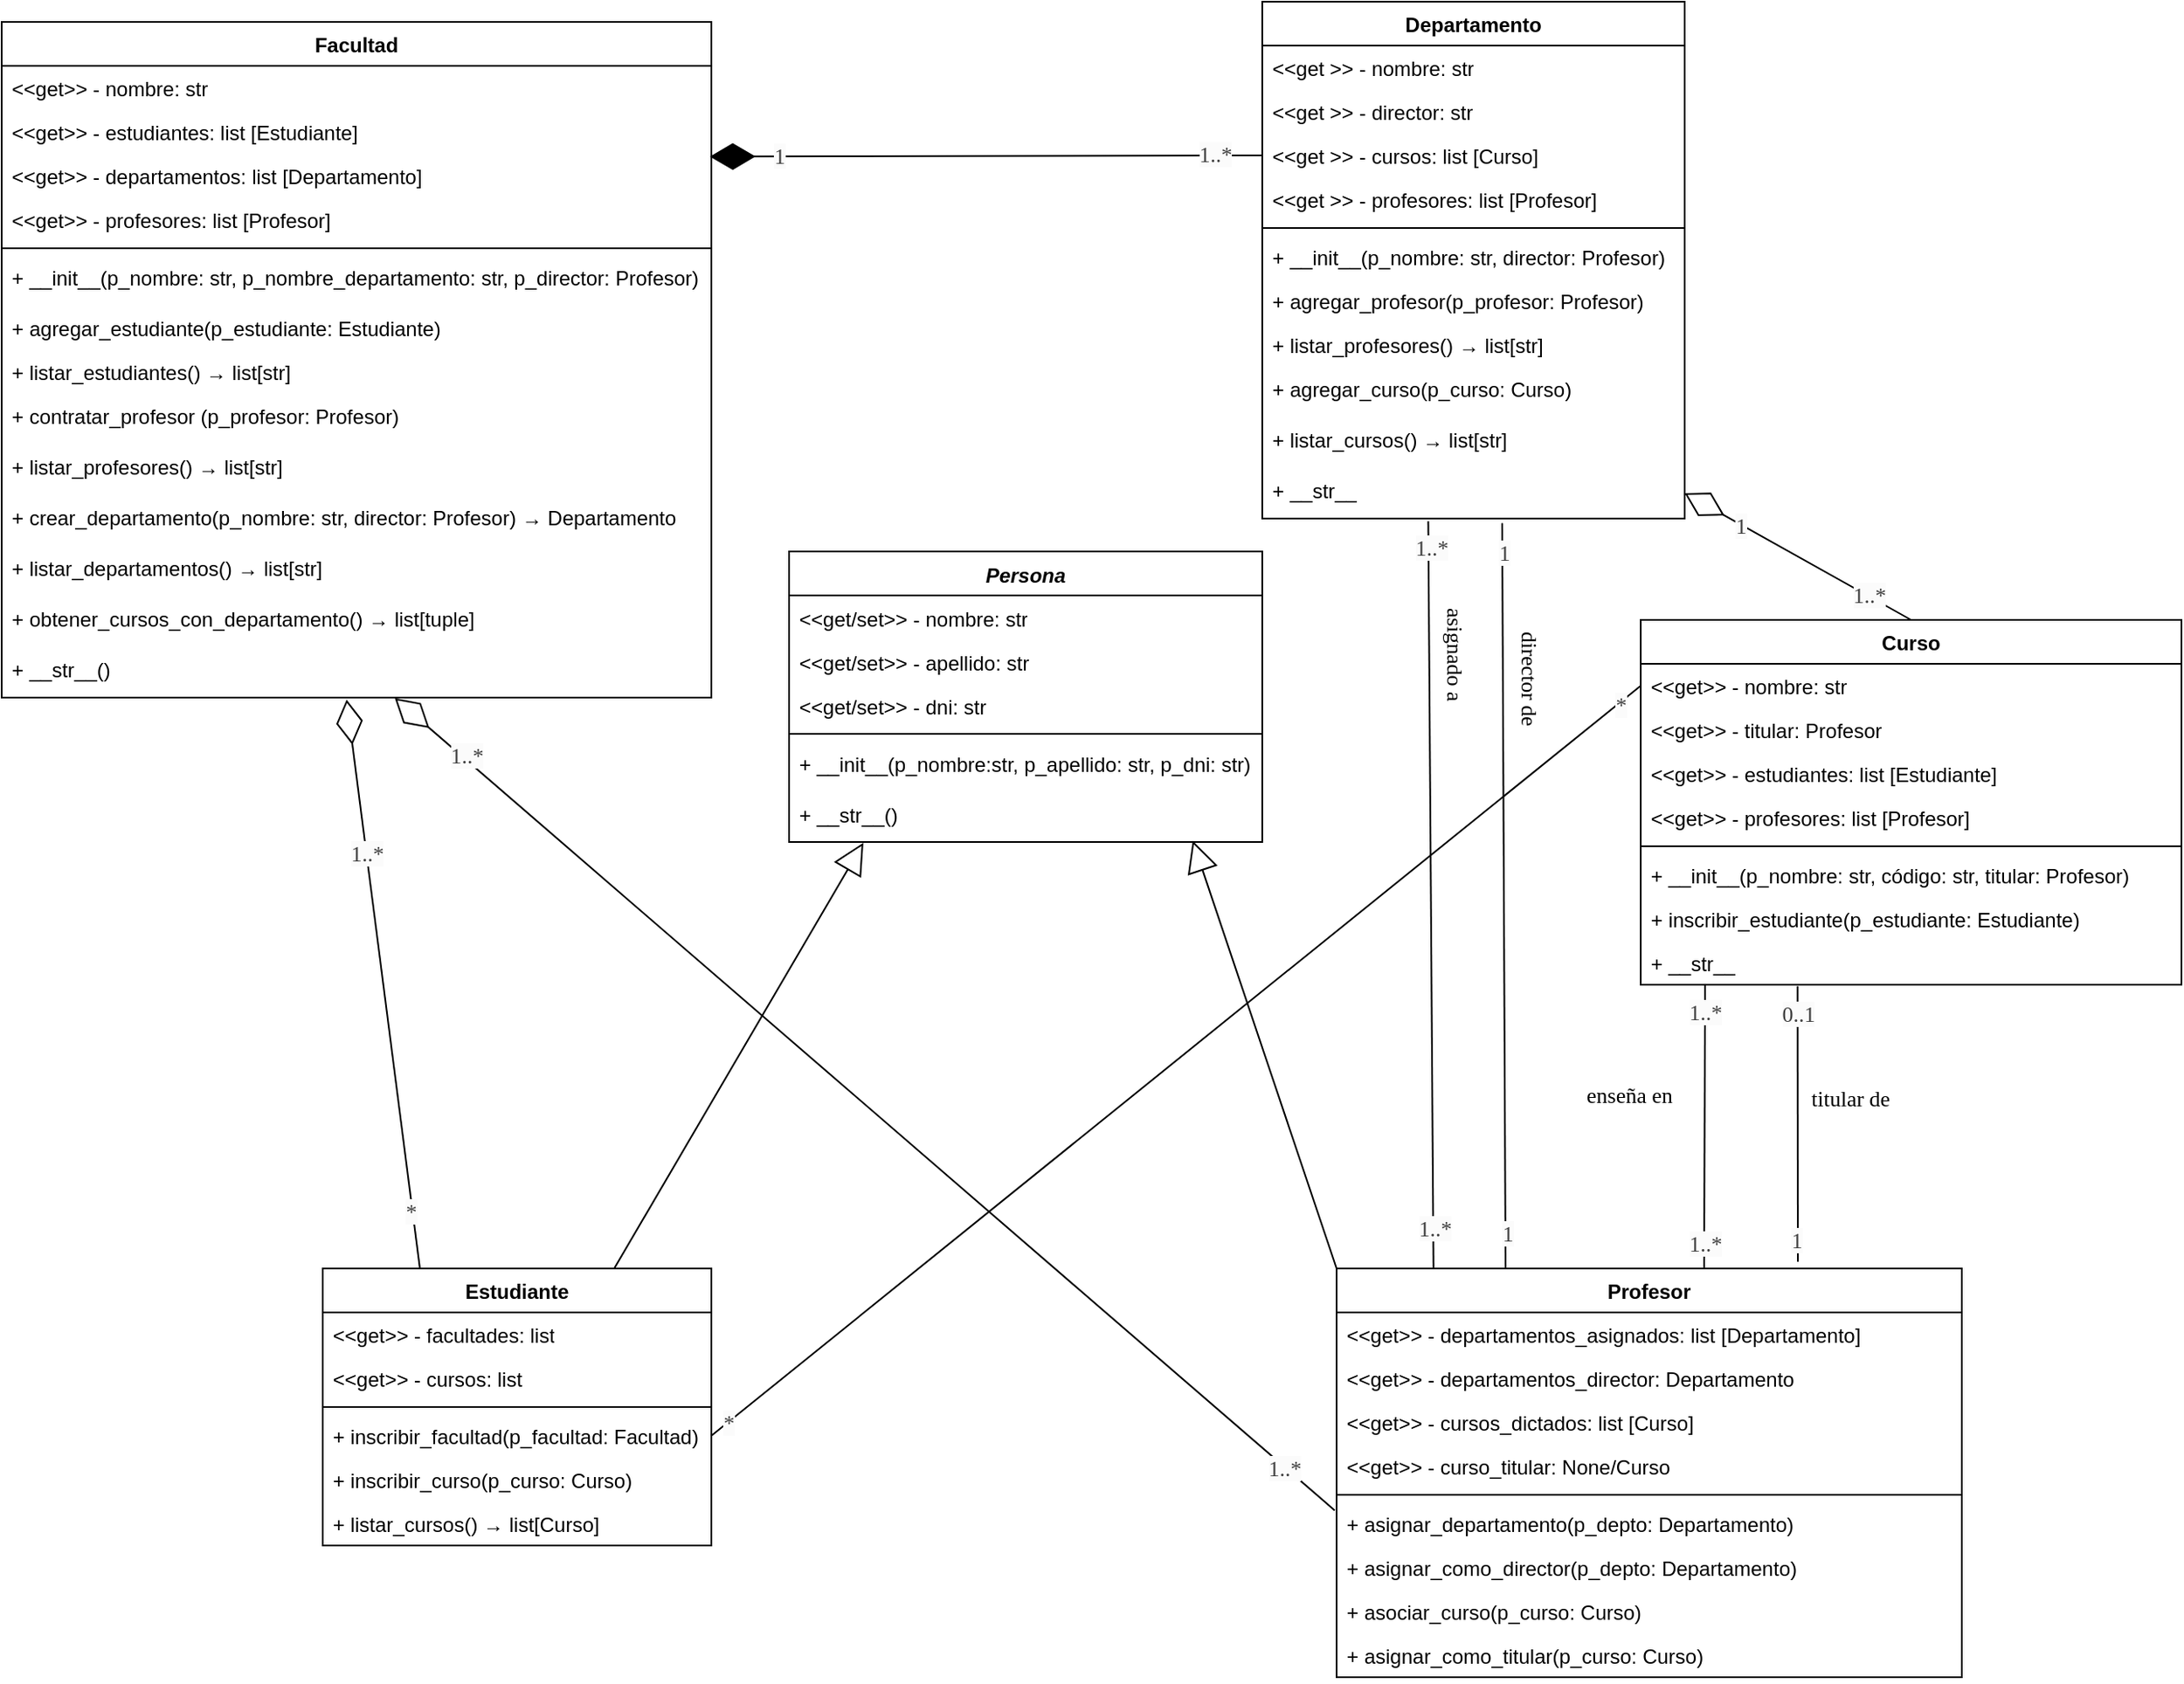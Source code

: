 <mxfile>
    <diagram id="obTsN0vRY-RDkQVVeV62" name="Page-1">
        <mxGraphModel dx="2304" dy="1580" grid="1" gridSize="10" guides="1" tooltips="1" connect="1" arrows="1" fold="1" page="1" pageScale="1" pageWidth="850" pageHeight="1100" math="0" shadow="0">
            <root>
                <mxCell id="0"/>
                <mxCell id="1" parent="0"/>
                <mxCell id="125" value="Facultad" style="swimlane;fontStyle=1;align=center;verticalAlign=top;childLayout=stackLayout;horizontal=1;startSize=26;horizontalStack=0;resizeParent=1;resizeParentMax=0;resizeLast=0;collapsible=1;marginBottom=0;whiteSpace=wrap;html=1;" parent="1" vertex="1">
                    <mxGeometry x="-250" y="-34" width="420" height="400" as="geometry"/>
                </mxCell>
                <mxCell id="126" value="&amp;lt;&amp;lt;get&amp;gt;&amp;gt; - nombre: str" style="text;strokeColor=none;fillColor=none;align=left;verticalAlign=top;spacingLeft=4;spacingRight=4;overflow=hidden;rotatable=0;points=[[0,0.5],[1,0.5]];portConstraint=eastwest;whiteSpace=wrap;html=1;" parent="125" vertex="1">
                    <mxGeometry y="26" width="420" height="26" as="geometry"/>
                </mxCell>
                <mxCell id="127" value="&amp;lt;&amp;lt;get&amp;gt;&amp;gt; - estudiantes: list [Estudiante]" style="text;strokeColor=none;fillColor=none;align=left;verticalAlign=top;spacingLeft=4;spacingRight=4;overflow=hidden;rotatable=0;points=[[0,0.5],[1,0.5]];portConstraint=eastwest;whiteSpace=wrap;html=1;" parent="125" vertex="1">
                    <mxGeometry y="52" width="420" height="26" as="geometry"/>
                </mxCell>
                <mxCell id="128" value="&amp;lt;&amp;lt;get&amp;gt;&amp;gt; - departamentos: list [Departamento]" style="text;strokeColor=none;fillColor=none;align=left;verticalAlign=top;spacingLeft=4;spacingRight=4;overflow=hidden;rotatable=0;points=[[0,0.5],[1,0.5]];portConstraint=eastwest;whiteSpace=wrap;html=1;" parent="125" vertex="1">
                    <mxGeometry y="78" width="420" height="26" as="geometry"/>
                </mxCell>
                <mxCell id="129" value="&amp;lt;&amp;lt;get&amp;gt;&amp;gt; - profesores: list [Profesor]" style="text;strokeColor=none;fillColor=none;align=left;verticalAlign=top;spacingLeft=4;spacingRight=4;overflow=hidden;rotatable=0;points=[[0,0.5],[1,0.5]];portConstraint=eastwest;whiteSpace=wrap;html=1;" parent="125" vertex="1">
                    <mxGeometry y="104" width="420" height="26" as="geometry"/>
                </mxCell>
                <mxCell id="130" value="" style="line;strokeWidth=1;fillColor=none;align=left;verticalAlign=middle;spacingTop=-1;spacingLeft=3;spacingRight=3;rotatable=0;labelPosition=right;points=[];portConstraint=eastwest;strokeColor=inherit;" parent="125" vertex="1">
                    <mxGeometry y="130" width="420" height="8" as="geometry"/>
                </mxCell>
                <mxCell id="218" value="+ __init__(p_nombre: str, p_nombre_departamento: str, p_director: Profesor)&amp;nbsp;" style="text;strokeColor=none;fillColor=none;align=left;verticalAlign=top;spacingLeft=4;spacingRight=4;overflow=hidden;rotatable=0;points=[[0,0.5],[1,0.5]];portConstraint=eastwest;whiteSpace=wrap;html=1;" parent="125" vertex="1">
                    <mxGeometry y="138" width="420" height="30" as="geometry"/>
                </mxCell>
                <mxCell id="131" value="+ agregar_estudiante(p_estudiante: Estudiante)" style="text;strokeColor=none;fillColor=none;align=left;verticalAlign=top;spacingLeft=4;spacingRight=4;overflow=hidden;rotatable=0;points=[[0,0.5],[1,0.5]];portConstraint=eastwest;whiteSpace=wrap;html=1;" parent="125" vertex="1">
                    <mxGeometry y="168" width="420" height="26" as="geometry"/>
                </mxCell>
                <mxCell id="132" value="+ listar_estudiantes()&amp;nbsp;→ list[str]" style="text;strokeColor=none;fillColor=none;align=left;verticalAlign=top;spacingLeft=4;spacingRight=4;overflow=hidden;rotatable=0;points=[[0,0.5],[1,0.5]];portConstraint=eastwest;whiteSpace=wrap;html=1;" parent="125" vertex="1">
                    <mxGeometry y="194" width="420" height="26" as="geometry"/>
                </mxCell>
                <mxCell id="133" value="+ contratar_profesor (p_profesor: Profesor)" style="text;strokeColor=none;fillColor=none;align=left;verticalAlign=top;spacingLeft=4;spacingRight=4;overflow=hidden;rotatable=0;points=[[0,0.5],[1,0.5]];portConstraint=eastwest;whiteSpace=wrap;html=1;" parent="125" vertex="1">
                    <mxGeometry y="220" width="420" height="30" as="geometry"/>
                </mxCell>
                <mxCell id="134" value="+ listar_profesores()&amp;nbsp;→ list[str]" style="text;strokeColor=none;fillColor=none;align=left;verticalAlign=top;spacingLeft=4;spacingRight=4;overflow=hidden;rotatable=0;points=[[0,0.5],[1,0.5]];portConstraint=eastwest;whiteSpace=wrap;html=1;" parent="125" vertex="1">
                    <mxGeometry y="250" width="420" height="30" as="geometry"/>
                </mxCell>
                <mxCell id="135" value="+ crear_departamento(p_nombre: str, director: Profesor)&amp;nbsp;&lt;span style=&quot;color: rgb(0, 0, 0);&quot;&gt;→ Departamento&lt;/span&gt;" style="text;strokeColor=none;fillColor=none;align=left;verticalAlign=top;spacingLeft=4;spacingRight=4;overflow=hidden;rotatable=0;points=[[0,0.5],[1,0.5]];portConstraint=eastwest;whiteSpace=wrap;html=1;" parent="125" vertex="1">
                    <mxGeometry y="280" width="420" height="30" as="geometry"/>
                </mxCell>
                <mxCell id="136" value="+ listar_departamentos()&amp;nbsp;→ list[str]" style="text;strokeColor=none;fillColor=none;align=left;verticalAlign=top;spacingLeft=4;spacingRight=4;overflow=hidden;rotatable=0;points=[[0,0.5],[1,0.5]];portConstraint=eastwest;whiteSpace=wrap;html=1;" parent="125" vertex="1">
                    <mxGeometry y="310" width="420" height="30" as="geometry"/>
                </mxCell>
                <mxCell id="137" value="+ obtener_cursos_con_departamento()&amp;nbsp;→ list[tuple]" style="text;strokeColor=none;fillColor=none;align=left;verticalAlign=top;spacingLeft=4;spacingRight=4;overflow=hidden;rotatable=0;points=[[0,0.5],[1,0.5]];portConstraint=eastwest;whiteSpace=wrap;html=1;" parent="125" vertex="1">
                    <mxGeometry y="340" width="420" height="30" as="geometry"/>
                </mxCell>
                <mxCell id="138" value="+ __str__()&amp;nbsp;" style="text;strokeColor=none;fillColor=none;align=left;verticalAlign=top;spacingLeft=4;spacingRight=4;overflow=hidden;rotatable=0;points=[[0,0.5],[1,0.5]];portConstraint=eastwest;whiteSpace=wrap;html=1;" parent="125" vertex="1">
                    <mxGeometry y="370" width="420" height="30" as="geometry"/>
                </mxCell>
                <mxCell id="139" value="Departamento" style="swimlane;fontStyle=1;align=center;verticalAlign=top;childLayout=stackLayout;horizontal=1;startSize=26;horizontalStack=0;resizeParent=1;resizeParentMax=0;resizeLast=0;collapsible=1;marginBottom=0;whiteSpace=wrap;html=1;" parent="1" vertex="1">
                    <mxGeometry x="496" y="-46" width="250" height="306" as="geometry"/>
                </mxCell>
                <mxCell id="140" value="&amp;lt;&amp;lt;get &amp;gt;&amp;gt; - nombre: str" style="text;strokeColor=none;fillColor=none;align=left;verticalAlign=top;spacingLeft=4;spacingRight=4;overflow=hidden;rotatable=0;points=[[0,0.5],[1,0.5]];portConstraint=eastwest;whiteSpace=wrap;html=1;" parent="139" vertex="1">
                    <mxGeometry y="26" width="250" height="26" as="geometry"/>
                </mxCell>
                <mxCell id="141" value="&lt;span style=&quot;color: rgb(0, 0, 0);&quot;&gt;&amp;lt;&amp;lt;get &amp;gt;&amp;gt;&amp;nbsp;&lt;/span&gt;- director: str" style="text;strokeColor=none;fillColor=none;align=left;verticalAlign=top;spacingLeft=4;spacingRight=4;overflow=hidden;rotatable=0;points=[[0,0.5],[1,0.5]];portConstraint=eastwest;whiteSpace=wrap;html=1;" parent="139" vertex="1">
                    <mxGeometry y="52" width="250" height="26" as="geometry"/>
                </mxCell>
                <mxCell id="142" value="&lt;span style=&quot;color: rgb(0, 0, 0);&quot;&gt;&amp;lt;&amp;lt;get &amp;gt;&amp;gt;&amp;nbsp;&lt;/span&gt;- cursos: list [Curso]" style="text;strokeColor=none;fillColor=none;align=left;verticalAlign=top;spacingLeft=4;spacingRight=4;overflow=hidden;rotatable=0;points=[[0,0.5],[1,0.5]];portConstraint=eastwest;whiteSpace=wrap;html=1;" parent="139" vertex="1">
                    <mxGeometry y="78" width="250" height="26" as="geometry"/>
                </mxCell>
                <mxCell id="143" value="&lt;span style=&quot;color: rgb(0, 0, 0);&quot;&gt;&amp;lt;&amp;lt;get &amp;gt;&amp;gt;&amp;nbsp;&lt;/span&gt;- profesores: list [Profesor]" style="text;strokeColor=none;fillColor=none;align=left;verticalAlign=top;spacingLeft=4;spacingRight=4;overflow=hidden;rotatable=0;points=[[0,0.5],[1,0.5]];portConstraint=eastwest;whiteSpace=wrap;html=1;" parent="139" vertex="1">
                    <mxGeometry y="104" width="250" height="26" as="geometry"/>
                </mxCell>
                <mxCell id="144" value="" style="line;strokeWidth=1;fillColor=none;align=left;verticalAlign=middle;spacingTop=-1;spacingLeft=3;spacingRight=3;rotatable=0;labelPosition=right;points=[];portConstraint=eastwest;strokeColor=inherit;" parent="139" vertex="1">
                    <mxGeometry y="130" width="250" height="8" as="geometry"/>
                </mxCell>
                <mxCell id="228" value="+ __init__(p_nombre: str, director: Profesor)" style="text;strokeColor=none;fillColor=none;align=left;verticalAlign=top;spacingLeft=4;spacingRight=4;overflow=hidden;rotatable=0;points=[[0,0.5],[1,0.5]];portConstraint=eastwest;whiteSpace=wrap;html=1;" parent="139" vertex="1">
                    <mxGeometry y="138" width="250" height="26" as="geometry"/>
                </mxCell>
                <mxCell id="145" value="+ agregar_profesor(p_profesor: Profesor)" style="text;strokeColor=none;fillColor=none;align=left;verticalAlign=top;spacingLeft=4;spacingRight=4;overflow=hidden;rotatable=0;points=[[0,0.5],[1,0.5]];portConstraint=eastwest;whiteSpace=wrap;html=1;" parent="139" vertex="1">
                    <mxGeometry y="164" width="250" height="26" as="geometry"/>
                </mxCell>
                <mxCell id="146" value="+ listar_profesores()&amp;nbsp;→ list[str]" style="text;strokeColor=none;fillColor=none;align=left;verticalAlign=top;spacingLeft=4;spacingRight=4;overflow=hidden;rotatable=0;points=[[0,0.5],[1,0.5]];portConstraint=eastwest;whiteSpace=wrap;html=1;" parent="139" vertex="1">
                    <mxGeometry y="190" width="250" height="26" as="geometry"/>
                </mxCell>
                <mxCell id="147" value="+ agregar_curso(p_curso: Curso)" style="text;strokeColor=none;fillColor=none;align=left;verticalAlign=top;spacingLeft=4;spacingRight=4;overflow=hidden;rotatable=0;points=[[0,0.5],[1,0.5]];portConstraint=eastwest;whiteSpace=wrap;html=1;" parent="139" vertex="1">
                    <mxGeometry y="216" width="250" height="30" as="geometry"/>
                </mxCell>
                <mxCell id="148" value="+ listar_cursos()&amp;nbsp;→ list[str]" style="text;strokeColor=none;fillColor=none;align=left;verticalAlign=top;spacingLeft=4;spacingRight=4;overflow=hidden;rotatable=0;points=[[0,0.5],[1,0.5]];portConstraint=eastwest;whiteSpace=wrap;html=1;" parent="139" vertex="1">
                    <mxGeometry y="246" width="250" height="30" as="geometry"/>
                </mxCell>
                <mxCell id="149" value="+ __str__" style="text;strokeColor=none;fillColor=none;align=left;verticalAlign=top;spacingLeft=4;spacingRight=4;overflow=hidden;rotatable=0;points=[[0,0.5],[1,0.5]];portConstraint=eastwest;whiteSpace=wrap;html=1;" parent="139" vertex="1">
                    <mxGeometry y="276" width="250" height="30" as="geometry"/>
                </mxCell>
                <mxCell id="150" value="Estudiante" style="swimlane;fontStyle=1;align=center;verticalAlign=top;childLayout=stackLayout;horizontal=1;startSize=26;horizontalStack=0;resizeParent=1;resizeParentMax=0;resizeLast=0;collapsible=1;marginBottom=0;whiteSpace=wrap;html=1;" parent="1" vertex="1">
                    <mxGeometry x="-60" y="704" width="230" height="164" as="geometry"/>
                </mxCell>
                <mxCell id="151" value="&amp;lt;&amp;lt;get&amp;gt;&amp;gt; - facultades: list" style="text;strokeColor=none;fillColor=none;align=left;verticalAlign=top;spacingLeft=4;spacingRight=4;overflow=hidden;rotatable=0;points=[[0,0.5],[1,0.5]];portConstraint=eastwest;whiteSpace=wrap;html=1;" parent="150" vertex="1">
                    <mxGeometry y="26" width="230" height="26" as="geometry"/>
                </mxCell>
                <mxCell id="152" value="&amp;lt;&amp;lt;get&amp;gt;&amp;gt; - cursos: list" style="text;strokeColor=none;fillColor=none;align=left;verticalAlign=top;spacingLeft=4;spacingRight=4;overflow=hidden;rotatable=0;points=[[0,0.5],[1,0.5]];portConstraint=eastwest;whiteSpace=wrap;html=1;" parent="150" vertex="1">
                    <mxGeometry y="52" width="230" height="26" as="geometry"/>
                </mxCell>
                <mxCell id="153" value="" style="line;strokeWidth=1;fillColor=none;align=left;verticalAlign=middle;spacingTop=-1;spacingLeft=3;spacingRight=3;rotatable=0;labelPosition=right;points=[];portConstraint=eastwest;strokeColor=inherit;" parent="150" vertex="1">
                    <mxGeometry y="78" width="230" height="8" as="geometry"/>
                </mxCell>
                <mxCell id="154" value="+ inscribir_facultad(p_facultad: Facultad)" style="text;strokeColor=none;fillColor=none;align=left;verticalAlign=top;spacingLeft=4;spacingRight=4;overflow=hidden;rotatable=0;points=[[0,0.5],[1,0.5]];portConstraint=eastwest;whiteSpace=wrap;html=1;" parent="150" vertex="1">
                    <mxGeometry y="86" width="230" height="26" as="geometry"/>
                </mxCell>
                <mxCell id="155" value="+ inscribir_curso(p_curso: Curso)" style="text;strokeColor=none;fillColor=none;align=left;verticalAlign=top;spacingLeft=4;spacingRight=4;overflow=hidden;rotatable=0;points=[[0,0.5],[1,0.5]];portConstraint=eastwest;whiteSpace=wrap;html=1;" parent="150" vertex="1">
                    <mxGeometry y="112" width="230" height="26" as="geometry"/>
                </mxCell>
                <mxCell id="156" value="+ listar_cursos()&amp;nbsp;→ list[Curso]" style="text;strokeColor=none;fillColor=none;align=left;verticalAlign=top;spacingLeft=4;spacingRight=4;overflow=hidden;rotatable=0;points=[[0,0.5],[1,0.5]];portConstraint=eastwest;whiteSpace=wrap;html=1;" parent="150" vertex="1">
                    <mxGeometry y="138" width="230" height="26" as="geometry"/>
                </mxCell>
                <mxCell id="157" value="Curso" style="swimlane;fontStyle=1;align=center;verticalAlign=top;childLayout=stackLayout;horizontal=1;startSize=26;horizontalStack=0;resizeParent=1;resizeParentMax=0;resizeLast=0;collapsible=1;marginBottom=0;whiteSpace=wrap;html=1;" parent="1" vertex="1">
                    <mxGeometry x="720" y="320" width="320" height="216" as="geometry"/>
                </mxCell>
                <mxCell id="158" value="&amp;lt;&amp;lt;get&amp;gt;&amp;gt; - nombre: str" style="text;strokeColor=none;fillColor=none;align=left;verticalAlign=top;spacingLeft=4;spacingRight=4;overflow=hidden;rotatable=0;points=[[0,0.5],[1,0.5]];portConstraint=eastwest;whiteSpace=wrap;html=1;" parent="157" vertex="1">
                    <mxGeometry y="26" width="320" height="26" as="geometry"/>
                </mxCell>
                <mxCell id="160" value="&lt;span style=&quot;color: rgb(0, 0, 0);&quot;&gt;&amp;lt;&amp;lt;get&amp;gt;&amp;gt;&amp;nbsp;&lt;/span&gt;- titular: Profesor" style="text;strokeColor=none;fillColor=none;align=left;verticalAlign=top;spacingLeft=4;spacingRight=4;overflow=hidden;rotatable=0;points=[[0,0.5],[1,0.5]];portConstraint=eastwest;whiteSpace=wrap;html=1;" parent="157" vertex="1">
                    <mxGeometry y="52" width="320" height="26" as="geometry"/>
                </mxCell>
                <mxCell id="161" value="&lt;span style=&quot;color: rgb(0, 0, 0);&quot;&gt;&amp;lt;&amp;lt;get&amp;gt;&amp;gt;&amp;nbsp;&lt;/span&gt;- estudiantes: list [Estudiante]" style="text;strokeColor=none;fillColor=none;align=left;verticalAlign=top;spacingLeft=4;spacingRight=4;overflow=hidden;rotatable=0;points=[[0,0.5],[1,0.5]];portConstraint=eastwest;whiteSpace=wrap;html=1;" parent="157" vertex="1">
                    <mxGeometry y="78" width="320" height="26" as="geometry"/>
                </mxCell>
                <mxCell id="232" value="&lt;span style=&quot;color: rgb(0, 0, 0);&quot;&gt;&amp;lt;&amp;lt;get&amp;gt;&amp;gt;&amp;nbsp;&lt;/span&gt;- profesores: list [Profesor]" style="text;strokeColor=none;fillColor=none;align=left;verticalAlign=top;spacingLeft=4;spacingRight=4;overflow=hidden;rotatable=0;points=[[0,0.5],[1,0.5]];portConstraint=eastwest;whiteSpace=wrap;html=1;" parent="157" vertex="1">
                    <mxGeometry y="104" width="320" height="26" as="geometry"/>
                </mxCell>
                <mxCell id="162" value="" style="line;strokeWidth=1;fillColor=none;align=left;verticalAlign=middle;spacingTop=-1;spacingLeft=3;spacingRight=3;rotatable=0;labelPosition=right;points=[];portConstraint=eastwest;strokeColor=inherit;" parent="157" vertex="1">
                    <mxGeometry y="130" width="320" height="8" as="geometry"/>
                </mxCell>
                <mxCell id="227" value="+ __init__(p_nombre: str, código: str, titular: Profesor)" style="text;strokeColor=none;fillColor=none;align=left;verticalAlign=top;spacingLeft=4;spacingRight=4;overflow=hidden;rotatable=0;points=[[0,0.5],[1,0.5]];portConstraint=eastwest;whiteSpace=wrap;html=1;" parent="157" vertex="1">
                    <mxGeometry y="138" width="320" height="26" as="geometry"/>
                </mxCell>
                <mxCell id="163" value="+ inscribir_estudiante(p_estudiante: Estudiante)" style="text;strokeColor=none;fillColor=none;align=left;verticalAlign=top;spacingLeft=4;spacingRight=4;overflow=hidden;rotatable=0;points=[[0,0.5],[1,0.5]];portConstraint=eastwest;whiteSpace=wrap;html=1;" parent="157" vertex="1">
                    <mxGeometry y="164" width="320" height="26" as="geometry"/>
                </mxCell>
                <mxCell id="164" value="+ __str__" style="text;strokeColor=none;fillColor=none;align=left;verticalAlign=top;spacingLeft=4;spacingRight=4;overflow=hidden;rotatable=0;points=[[0,0.5],[1,0.5]];portConstraint=eastwest;whiteSpace=wrap;html=1;" parent="157" vertex="1">
                    <mxGeometry y="190" width="320" height="26" as="geometry"/>
                </mxCell>
                <mxCell id="165" value="Profesor" style="swimlane;fontStyle=1;align=center;verticalAlign=top;childLayout=stackLayout;horizontal=1;startSize=26;horizontalStack=0;resizeParent=1;resizeParentMax=0;resizeLast=0;collapsible=1;marginBottom=0;whiteSpace=wrap;html=1;" parent="1" vertex="1">
                    <mxGeometry x="540" y="704" width="370" height="242" as="geometry"/>
                </mxCell>
                <mxCell id="166" value="&amp;lt;&amp;lt;get&amp;gt;&amp;gt; - departamentos_asignados: list [Departamento]" style="text;strokeColor=none;fillColor=none;align=left;verticalAlign=top;spacingLeft=4;spacingRight=4;overflow=hidden;rotatable=0;points=[[0,0.5],[1,0.5]];portConstraint=eastwest;whiteSpace=wrap;html=1;" parent="165" vertex="1">
                    <mxGeometry y="26" width="370" height="26" as="geometry"/>
                </mxCell>
                <mxCell id="256" value="&amp;lt;&amp;lt;get&amp;gt;&amp;gt; - departamentos_director: Departamento" style="text;strokeColor=none;fillColor=none;align=left;verticalAlign=top;spacingLeft=4;spacingRight=4;overflow=hidden;rotatable=0;points=[[0,0.5],[1,0.5]];portConstraint=eastwest;whiteSpace=wrap;html=1;" parent="165" vertex="1">
                    <mxGeometry y="52" width="370" height="26" as="geometry"/>
                </mxCell>
                <mxCell id="219" value="&amp;lt;&amp;lt;get&amp;gt;&amp;gt; - cursos_dictados: list [Curso]" style="text;strokeColor=none;fillColor=none;align=left;verticalAlign=top;spacingLeft=4;spacingRight=4;overflow=hidden;rotatable=0;points=[[0,0.5],[1,0.5]];portConstraint=eastwest;whiteSpace=wrap;html=1;" parent="165" vertex="1">
                    <mxGeometry y="78" width="370" height="26" as="geometry"/>
                </mxCell>
                <mxCell id="257" value="&amp;lt;&amp;lt;get&amp;gt;&amp;gt; - curso_titular: None/Curso" style="text;strokeColor=none;fillColor=none;align=left;verticalAlign=top;spacingLeft=4;spacingRight=4;overflow=hidden;rotatable=0;points=[[0,0.5],[1,0.5]];portConstraint=eastwest;whiteSpace=wrap;html=1;" parent="165" vertex="1">
                    <mxGeometry y="104" width="370" height="26" as="geometry"/>
                </mxCell>
                <mxCell id="167" value="" style="line;strokeWidth=1;fillColor=none;align=left;verticalAlign=middle;spacingTop=-1;spacingLeft=3;spacingRight=3;rotatable=0;labelPosition=right;points=[];portConstraint=eastwest;strokeColor=inherit;" parent="165" vertex="1">
                    <mxGeometry y="130" width="370" height="8" as="geometry"/>
                </mxCell>
                <mxCell id="168" value="+ asignar_departamento(p_depto: Departamento)" style="text;strokeColor=none;fillColor=none;align=left;verticalAlign=top;spacingLeft=4;spacingRight=4;overflow=hidden;rotatable=0;points=[[0,0.5],[1,0.5]];portConstraint=eastwest;whiteSpace=wrap;html=1;" parent="165" vertex="1">
                    <mxGeometry y="138" width="370" height="26" as="geometry"/>
                </mxCell>
                <mxCell id="231" value="+ asignar_como_director(p_depto: Departamento)" style="text;strokeColor=none;fillColor=none;align=left;verticalAlign=top;spacingLeft=4;spacingRight=4;overflow=hidden;rotatable=0;points=[[0,0.5],[1,0.5]];portConstraint=eastwest;whiteSpace=wrap;html=1;" parent="165" vertex="1">
                    <mxGeometry y="164" width="370" height="26" as="geometry"/>
                </mxCell>
                <mxCell id="225" value="+ asociar_curso(p_curso: Curso)" style="text;strokeColor=none;fillColor=none;align=left;verticalAlign=top;spacingLeft=4;spacingRight=4;overflow=hidden;rotatable=0;points=[[0,0.5],[1,0.5]];portConstraint=eastwest;whiteSpace=wrap;html=1;" parent="165" vertex="1">
                    <mxGeometry y="190" width="370" height="26" as="geometry"/>
                </mxCell>
                <mxCell id="258" value="+ asignar_como_titular(p_curso: Curso)" style="text;strokeColor=none;fillColor=none;align=left;verticalAlign=top;spacingLeft=4;spacingRight=4;overflow=hidden;rotatable=0;points=[[0,0.5],[1,0.5]];portConstraint=eastwest;whiteSpace=wrap;html=1;" parent="165" vertex="1">
                    <mxGeometry y="216" width="370" height="26" as="geometry"/>
                </mxCell>
                <mxCell id="169" value="&lt;i&gt;&lt;font style=&quot;color: rgb(0, 0, 0);&quot;&gt;Persona&lt;/font&gt;&lt;/i&gt;" style="swimlane;fontStyle=1;align=center;verticalAlign=top;childLayout=stackLayout;horizontal=1;startSize=26;horizontalStack=0;resizeParent=1;resizeParentMax=0;resizeLast=0;collapsible=1;marginBottom=0;whiteSpace=wrap;html=1;" parent="1" vertex="1">
                    <mxGeometry x="216" y="279.5" width="280" height="172" as="geometry"/>
                </mxCell>
                <mxCell id="170" value="&amp;lt;&amp;lt;get/set&amp;gt;&amp;gt; - nombre: str" style="text;strokeColor=none;fillColor=none;align=left;verticalAlign=top;spacingLeft=4;spacingRight=4;overflow=hidden;rotatable=0;points=[[0,0.5],[1,0.5]];portConstraint=eastwest;whiteSpace=wrap;html=1;" parent="169" vertex="1">
                    <mxGeometry y="26" width="280" height="26" as="geometry"/>
                </mxCell>
                <mxCell id="171" value="&lt;span style=&quot;color: rgb(0, 0, 0);&quot;&gt;&amp;lt;&amp;lt;get/set&amp;gt;&amp;gt;&amp;nbsp;&lt;/span&gt;- apellido: str" style="text;strokeColor=none;fillColor=none;align=left;verticalAlign=top;spacingLeft=4;spacingRight=4;overflow=hidden;rotatable=0;points=[[0,0.5],[1,0.5]];portConstraint=eastwest;whiteSpace=wrap;html=1;" parent="169" vertex="1">
                    <mxGeometry y="52" width="280" height="26" as="geometry"/>
                </mxCell>
                <mxCell id="172" value="&lt;span style=&quot;color: rgb(0, 0, 0);&quot;&gt;&amp;lt;&amp;lt;get/set&amp;gt;&amp;gt;&amp;nbsp;&lt;/span&gt;- dni: str" style="text;strokeColor=none;fillColor=none;align=left;verticalAlign=top;spacingLeft=4;spacingRight=4;overflow=hidden;rotatable=0;points=[[0,0.5],[1,0.5]];portConstraint=eastwest;whiteSpace=wrap;html=1;" parent="169" vertex="1">
                    <mxGeometry y="78" width="280" height="26" as="geometry"/>
                </mxCell>
                <mxCell id="173" value="" style="line;strokeWidth=1;fillColor=none;align=left;verticalAlign=middle;spacingTop=-1;spacingLeft=3;spacingRight=3;rotatable=0;labelPosition=right;points=[];portConstraint=eastwest;strokeColor=inherit;" parent="169" vertex="1">
                    <mxGeometry y="104" width="280" height="8" as="geometry"/>
                </mxCell>
                <mxCell id="175" value="+ __init__(p_nombre:str, p_apellido: str, p_dni: str)" style="text;strokeColor=none;fillColor=none;align=left;verticalAlign=top;spacingLeft=4;spacingRight=4;overflow=hidden;rotatable=0;points=[[0,0.5],[1,0.5]];portConstraint=eastwest;whiteSpace=wrap;html=1;" parent="169" vertex="1">
                    <mxGeometry y="112" width="280" height="30" as="geometry"/>
                </mxCell>
                <mxCell id="230" value="+ __str__()" style="text;strokeColor=none;fillColor=none;align=left;verticalAlign=top;spacingLeft=4;spacingRight=4;overflow=hidden;rotatable=0;points=[[0,0.5],[1,0.5]];portConstraint=eastwest;whiteSpace=wrap;html=1;" parent="169" vertex="1">
                    <mxGeometry y="142" width="280" height="30" as="geometry"/>
                </mxCell>
                <mxCell id="176" value="" style="endArrow=block;endSize=16;endFill=0;html=1;rounded=0;exitX=0.75;exitY=0;exitDx=0;exitDy=0;entryX=0.157;entryY=1.015;entryDx=0;entryDy=0;entryPerimeter=0;" parent="1" source="150" target="230" edge="1">
                    <mxGeometry width="160" relative="1" as="geometry">
                        <mxPoint x="240" y="714" as="sourcePoint"/>
                        <mxPoint x="270" y="460" as="targetPoint"/>
                    </mxGeometry>
                </mxCell>
                <mxCell id="177" value="" style="endArrow=block;endSize=16;endFill=0;html=1;rounded=0;entryX=0.853;entryY=0.976;entryDx=0;entryDy=0;exitX=0;exitY=0;exitDx=0;exitDy=0;entryPerimeter=0;" parent="1" source="165" target="230" edge="1">
                    <mxGeometry width="160" relative="1" as="geometry">
                        <mxPoint x="540" y="700" as="sourcePoint"/>
                        <mxPoint x="330" y="431" as="targetPoint"/>
                    </mxGeometry>
                </mxCell>
                <mxCell id="180" value="" style="endArrow=diamondThin;endFill=1;endSize=24;html=1;entryX=0.998;entryY=0.067;entryDx=0;entryDy=0;entryPerimeter=0;exitX=0;exitY=0.5;exitDx=0;exitDy=0;" parent="1" source="142" target="128" edge="1">
                    <mxGeometry width="160" relative="1" as="geometry">
                        <mxPoint x="380" y="80" as="sourcePoint"/>
                        <mxPoint x="210" y="50" as="targetPoint"/>
                    </mxGeometry>
                </mxCell>
                <mxCell id="252" value="&lt;span style=&quot;color: rgb(63, 63, 63); font-family: Verdana; font-size: 13px; text-align: left; text-wrap-mode: wrap; background-color: rgb(251, 251, 251);&quot;&gt;1..*&lt;/span&gt;" style="edgeLabel;html=1;align=center;verticalAlign=middle;resizable=0;points=[];" parent="180" connectable="0" vertex="1">
                    <mxGeometry x="-0.829" y="-1" relative="1" as="geometry">
                        <mxPoint as="offset"/>
                    </mxGeometry>
                </mxCell>
                <mxCell id="253" value="&lt;span style=&quot;color: rgb(63, 63, 63); font-family: Verdana; font-size: 13px; text-align: left; text-wrap-mode: wrap; background-color: rgb(251, 251, 251);&quot;&gt;1&lt;/span&gt;" style="edgeLabel;html=1;align=center;verticalAlign=middle;resizable=0;points=[];" parent="180" connectable="0" vertex="1">
                    <mxGeometry x="0.752" y="-1" relative="1" as="geometry">
                        <mxPoint as="offset"/>
                    </mxGeometry>
                </mxCell>
                <mxCell id="183" style="edgeStyle=none;html=1;exitX=0;exitY=0.5;exitDx=0;exitDy=0;entryX=1;entryY=0.5;entryDx=0;entryDy=0;endArrow=none;endFill=0;" parent="1" source="158" target="154" edge="1">
                    <mxGeometry relative="1" as="geometry"/>
                </mxCell>
                <mxCell id="249" value="&lt;span style=&quot;color: rgb(63, 63, 63); font-family: Verdana; font-size: 13px; text-align: left; text-wrap-mode: wrap; background-color: rgb(251, 251, 251);&quot;&gt;*&lt;/span&gt;" style="edgeLabel;html=1;align=center;verticalAlign=middle;resizable=0;points=[];" parent="183" connectable="0" vertex="1">
                    <mxGeometry x="-0.955" y="1" relative="1" as="geometry">
                        <mxPoint as="offset"/>
                    </mxGeometry>
                </mxCell>
                <mxCell id="251" value="&lt;span style=&quot;color: rgb(63, 63, 63); font-family: Verdana; font-size: 13px; text-align: left; text-wrap-mode: wrap; background-color: rgb(251, 251, 251);&quot;&gt;*&lt;/span&gt;" style="edgeLabel;html=1;align=center;verticalAlign=middle;resizable=0;points=[];" parent="183" connectable="0" vertex="1">
                    <mxGeometry x="0.964" relative="1" as="geometry">
                        <mxPoint as="offset"/>
                    </mxGeometry>
                </mxCell>
                <mxCell id="184" style="edgeStyle=none;html=1;entryX=0.75;entryY=0;entryDx=0;entryDy=0;endArrow=none;endFill=0;exitX=0.119;exitY=1.009;exitDx=0;exitDy=0;exitPerimeter=0;" parent="1" source="164" edge="1">
                    <mxGeometry relative="1" as="geometry">
                        <mxPoint x="757.52" y="544" as="sourcePoint"/>
                        <mxPoint x="757.5" y="704" as="targetPoint"/>
                    </mxGeometry>
                </mxCell>
                <mxCell id="241" value="&lt;span style=&quot;color: rgb(63, 63, 63); font-family: Verdana; font-size: 13px; text-align: left; text-wrap-mode: wrap; background-color: rgb(251, 251, 251);&quot;&gt;1..*&lt;/span&gt;" style="edgeLabel;html=1;align=center;verticalAlign=middle;resizable=0;points=[];" parent="184" connectable="0" vertex="1">
                    <mxGeometry x="0.821" relative="1" as="geometry">
                        <mxPoint as="offset"/>
                    </mxGeometry>
                </mxCell>
                <mxCell id="242" value="&lt;span style=&quot;color: rgb(63, 63, 63); font-family: Verdana; font-size: 13px; text-align: left; text-wrap-mode: wrap; background-color: rgb(251, 251, 251);&quot;&gt;1..*&lt;/span&gt;" style="edgeLabel;html=1;align=center;verticalAlign=middle;resizable=0;points=[];" parent="184" connectable="0" vertex="1">
                    <mxGeometry x="-0.811" y="1" relative="1" as="geometry">
                        <mxPoint x="-1" as="offset"/>
                    </mxGeometry>
                </mxCell>
                <mxCell id="185" value="" style="endArrow=diamondThin;endFill=0;endSize=24;html=1;exitX=0.5;exitY=0;exitDx=0;exitDy=0;entryX=1;entryY=0.5;entryDx=0;entryDy=0;" parent="1" source="157" target="149" edge="1">
                    <mxGeometry width="160" relative="1" as="geometry">
                        <mxPoint x="370" y="270" as="sourcePoint"/>
                        <mxPoint x="530" y="270" as="targetPoint"/>
                    </mxGeometry>
                </mxCell>
                <mxCell id="246" value="&lt;span style=&quot;color: rgb(63, 63, 63); font-family: Verdana; font-size: 13px; text-align: left; text-wrap-mode: wrap; background-color: rgb(251, 251, 251);&quot;&gt;1&lt;/span&gt;" style="edgeLabel;html=1;align=center;verticalAlign=middle;resizable=0;points=[];" parent="185" connectable="0" vertex="1">
                    <mxGeometry x="0.513" y="1" relative="1" as="geometry">
                        <mxPoint as="offset"/>
                    </mxGeometry>
                </mxCell>
                <mxCell id="255" value="&lt;span style=&quot;color: rgb(63, 63, 63); font-family: Verdana; font-size: 13px; text-align: left; text-wrap-mode: wrap; background-color: rgb(251, 251, 251);&quot;&gt;1..*&lt;/span&gt;" style="edgeLabel;html=1;align=center;verticalAlign=middle;resizable=0;points=[];" parent="185" connectable="0" vertex="1">
                    <mxGeometry x="-0.624" y="-1" relative="1" as="geometry">
                        <mxPoint as="offset"/>
                    </mxGeometry>
                </mxCell>
                <mxCell id="187" value="" style="endArrow=diamondThin;endFill=0;endSize=24;html=1;exitX=0.25;exitY=0;exitDx=0;exitDy=0;entryX=0.486;entryY=1.04;entryDx=0;entryDy=0;entryPerimeter=0;" parent="1" source="150" target="138" edge="1">
                    <mxGeometry width="160" relative="1" as="geometry">
                        <mxPoint x="160" y="470" as="sourcePoint"/>
                        <mxPoint x="320" y="470" as="targetPoint"/>
                    </mxGeometry>
                </mxCell>
                <mxCell id="237" value="&lt;span style=&quot;color: rgb(63, 63, 63); font-family: Verdana; font-size: 13px; text-align: left; text-wrap-mode: wrap; background-color: rgb(251, 251, 251);&quot;&gt;1..*&lt;/span&gt;" style="edgeLabel;html=1;align=center;verticalAlign=middle;resizable=0;points=[];" parent="187" connectable="0" vertex="1">
                    <mxGeometry x="0.461" relative="1" as="geometry">
                        <mxPoint as="offset"/>
                    </mxGeometry>
                </mxCell>
                <mxCell id="238" value="&lt;span style=&quot;color: rgb(63, 63, 63); font-family: Verdana; font-size: 13px; text-align: left; text-wrap-mode: wrap; background-color: rgb(251, 251, 251);&quot;&gt;*&lt;/span&gt;" style="edgeLabel;html=1;align=center;verticalAlign=middle;resizable=0;points=[];" parent="187" connectable="0" vertex="1">
                    <mxGeometry x="-0.798" y="2" relative="1" as="geometry">
                        <mxPoint x="1" as="offset"/>
                    </mxGeometry>
                </mxCell>
                <mxCell id="188" value="" style="endArrow=diamondThin;endFill=0;endSize=24;html=1;entryX=0.554;entryY=1.013;entryDx=0;entryDy=0;entryPerimeter=0;exitX=-0.003;exitY=0.2;exitDx=0;exitDy=0;exitPerimeter=0;" parent="1" source="168" target="138" edge="1">
                    <mxGeometry width="160" relative="1" as="geometry">
                        <mxPoint x="530" y="730" as="sourcePoint"/>
                        <mxPoint x="400" y="470" as="targetPoint"/>
                    </mxGeometry>
                </mxCell>
                <mxCell id="234" value="&lt;span style=&quot;color: rgb(63, 63, 63); font-family: Verdana; font-size: 13px; text-align: left; text-wrap-mode: wrap; background-color: rgb(251, 251, 251);&quot;&gt;1..*&lt;/span&gt;" style="edgeLabel;html=1;align=center;verticalAlign=middle;resizable=0;points=[];" parent="188" connectable="0" vertex="1">
                    <mxGeometry x="-0.892" y="1" relative="1" as="geometry">
                        <mxPoint as="offset"/>
                    </mxGeometry>
                </mxCell>
                <mxCell id="236" value="&lt;span style=&quot;color: rgb(63, 63, 63); font-family: Verdana; font-size: 13px; text-align: left; text-wrap-mode: wrap; background-color: rgb(251, 251, 251);&quot;&gt;1..*&lt;/span&gt;" style="edgeLabel;html=1;align=center;verticalAlign=middle;resizable=0;points=[];" parent="188" connectable="0" vertex="1">
                    <mxGeometry x="0.847" y="1" relative="1" as="geometry">
                        <mxPoint y="-4" as="offset"/>
                    </mxGeometry>
                </mxCell>
                <mxCell id="193" style="edgeStyle=none;html=1;exitX=0.155;exitY=-0.001;exitDx=0;exitDy=0;endArrow=none;endFill=0;entryX=0.173;entryY=1.053;entryDx=0;entryDy=0;entryPerimeter=0;exitPerimeter=0;" parent="1" source="165" edge="1">
                    <mxGeometry relative="1" as="geometry">
                        <mxPoint x="597.96" y="670" as="sourcePoint"/>
                        <mxPoint x="594.25" y="261.59" as="targetPoint"/>
                    </mxGeometry>
                </mxCell>
                <mxCell id="239" value="&lt;span style=&quot;color: rgb(63, 63, 63); font-family: Verdana; font-size: 13px; text-align: left; text-wrap-mode: wrap; background-color: rgb(251, 251, 251);&quot;&gt;1..*&lt;/span&gt;" style="edgeLabel;html=1;align=center;verticalAlign=middle;resizable=0;points=[];" parent="193" connectable="0" vertex="1">
                    <mxGeometry x="-0.891" y="-1" relative="1" as="geometry">
                        <mxPoint as="offset"/>
                    </mxGeometry>
                </mxCell>
                <mxCell id="247" value="&lt;span style=&quot;color: rgb(63, 63, 63); font-family: Verdana; font-size: 13px; text-align: left; text-wrap-mode: wrap; background-color: rgb(251, 251, 251);&quot;&gt;1..*&lt;/span&gt;" style="edgeLabel;html=1;align=center;verticalAlign=middle;resizable=0;points=[];" parent="193" connectable="0" vertex="1">
                    <mxGeometry x="0.933" y="-1" relative="1" as="geometry">
                        <mxPoint as="offset"/>
                    </mxGeometry>
                </mxCell>
                <mxCell id="194" style="edgeStyle=none;html=1;entryX=0.568;entryY=1.091;entryDx=0;entryDy=0;entryPerimeter=0;endArrow=none;endFill=0;" parent="1" target="149" edge="1">
                    <mxGeometry relative="1" as="geometry">
                        <mxPoint x="640" y="704" as="sourcePoint"/>
                        <mxPoint x="640.25" y="299.59" as="targetPoint"/>
                    </mxGeometry>
                </mxCell>
                <mxCell id="240" value="&lt;span style=&quot;color: rgb(63, 63, 63); font-family: Verdana; font-size: 13px; text-align: left; text-wrap-mode: wrap; background-color: rgb(251, 251, 251);&quot;&gt;1&lt;/span&gt;" style="edgeLabel;html=1;align=center;verticalAlign=middle;resizable=0;points=[];" parent="194" connectable="0" vertex="1">
                    <mxGeometry x="-0.903" y="-1" relative="1" as="geometry">
                        <mxPoint as="offset"/>
                    </mxGeometry>
                </mxCell>
                <mxCell id="248" value="&lt;span style=&quot;color: rgb(63, 63, 63); font-family: Verdana; font-size: 13px; text-align: left; text-wrap-mode: wrap; background-color: rgb(251, 251, 251);&quot;&gt;1&lt;/span&gt;" style="edgeLabel;html=1;align=center;verticalAlign=middle;resizable=0;points=[];" parent="194" connectable="0" vertex="1">
                    <mxGeometry x="0.923" y="-1" relative="1" as="geometry">
                        <mxPoint as="offset"/>
                    </mxGeometry>
                </mxCell>
                <mxCell id="196" value="&lt;font face=&quot;Verdana&quot; style=&quot;font-size: 13px;&quot;&gt;asignado a&lt;/font&gt;" style="text;strokeColor=none;fillColor=none;align=left;verticalAlign=top;spacingLeft=4;spacingRight=4;overflow=hidden;rotatable=0;points=[[0,0.5],[1,0.5]];portConstraint=eastwest;whiteSpace=wrap;html=1;fontFamily=Helvetica;direction=south;textDirection=vertical-rl;" parent="1" vertex="1">
                    <mxGeometry x="596" y="306" width="30" height="86" as="geometry"/>
                </mxCell>
                <mxCell id="197" value="&lt;font face=&quot;Verdana&quot; style=&quot;font-size: 13px;&quot;&gt;director de&amp;nbsp;&lt;/font&gt;" style="text;strokeColor=none;fillColor=none;align=left;verticalAlign=top;spacingLeft=4;spacingRight=4;overflow=hidden;rotatable=0;points=[[0,0.5],[1,0.5]];portConstraint=eastwest;whiteSpace=wrap;html=1;fontFamily=Helvetica;direction=west;flipH=0;flipV=0;textDirection=vertical-lr;" parent="1" vertex="1">
                    <mxGeometry x="640" y="320" width="30" height="91" as="geometry"/>
                </mxCell>
                <mxCell id="202" style="edgeStyle=none;html=1;endArrow=none;endFill=0;exitX=0.29;exitY=1.032;exitDx=0;exitDy=0;exitPerimeter=0;" parent="1" source="164" edge="1">
                    <mxGeometry relative="1" as="geometry">
                        <mxPoint x="792" y="540" as="sourcePoint"/>
                        <mxPoint x="813" y="700" as="targetPoint"/>
                    </mxGeometry>
                </mxCell>
                <mxCell id="243" value="&lt;span style=&quot;color: rgb(63, 63, 63); font-family: Verdana; font-size: 13px; text-align: left; text-wrap-mode: wrap; background-color: rgb(251, 251, 251);&quot;&gt;0..1&lt;/span&gt;" style="edgeLabel;html=1;align=center;verticalAlign=middle;resizable=0;points=[];" parent="202" connectable="0" vertex="1">
                    <mxGeometry x="-0.845" relative="1" as="geometry">
                        <mxPoint y="3" as="offset"/>
                    </mxGeometry>
                </mxCell>
                <mxCell id="244" value="&lt;span style=&quot;color: rgb(63, 63, 63); font-family: Verdana; font-size: 13px; text-align: left; text-wrap-mode: wrap; background-color: rgb(251, 251, 251);&quot;&gt;1&lt;/span&gt;" style="edgeLabel;html=1;align=center;verticalAlign=middle;resizable=0;points=[];" parent="202" connectable="0" vertex="1">
                    <mxGeometry x="0.745" y="-1" relative="1" as="geometry">
                        <mxPoint y="7" as="offset"/>
                    </mxGeometry>
                </mxCell>
                <mxCell id="210" value="&lt;font face=&quot;Verdana&quot; style=&quot;font-size: 13px;&quot;&gt;enseña en&lt;/font&gt;" style="text;strokeColor=none;fillColor=none;align=left;verticalAlign=top;spacingLeft=4;spacingRight=4;overflow=hidden;rotatable=0;points=[[0,0.5],[1,0.5]];portConstraint=eastwest;whiteSpace=wrap;html=1;fontFamily=Helvetica;" parent="1" vertex="1">
                    <mxGeometry x="682" y="587" width="90" height="26" as="geometry"/>
                </mxCell>
                <mxCell id="211" value="&lt;font face=&quot;Verdana&quot; style=&quot;font-size: 13px;&quot;&gt;titular de&lt;/font&gt;&lt;div&gt;&lt;font face=&quot;Verdana&quot; style=&quot;font-size: 13px;&quot;&gt;&lt;br&gt;&lt;/font&gt;&lt;/div&gt;" style="text;strokeColor=none;fillColor=none;align=left;verticalAlign=top;spacingLeft=4;spacingRight=4;overflow=hidden;rotatable=0;points=[[0,0.5],[1,0.5]];portConstraint=eastwest;whiteSpace=wrap;html=1;fontFamily=Helvetica;" parent="1" vertex="1">
                    <mxGeometry x="815" y="589" width="90" height="30" as="geometry"/>
                </mxCell>
            </root>
        </mxGraphModel>
    </diagram>
</mxfile>